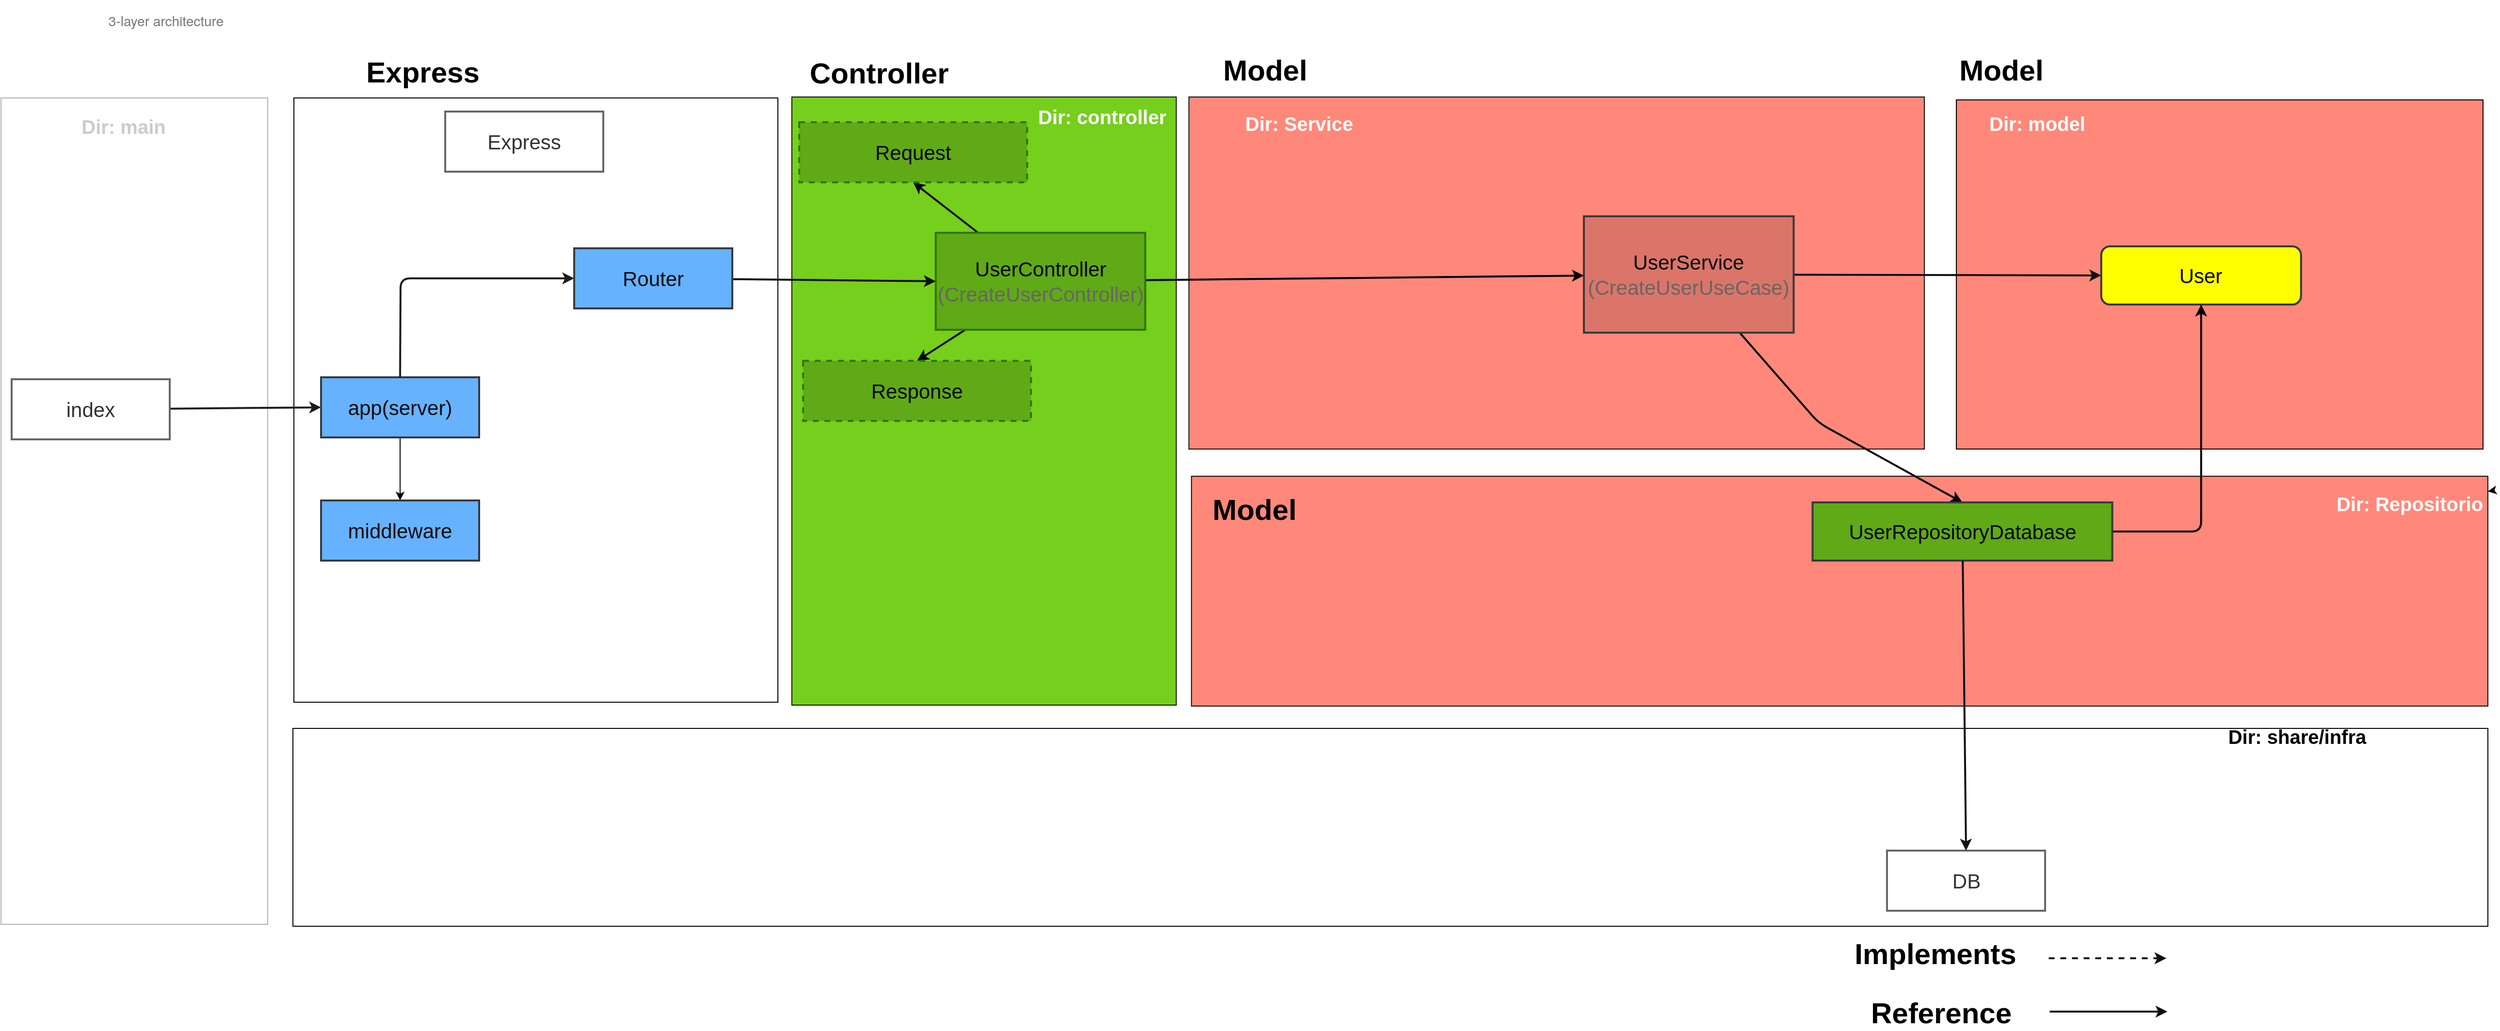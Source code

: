 <mxfile>
    <diagram id="N5KQSoFaKO_3qXM0kVTW" name="UC001">
        <mxGraphModel dx="-3278" dy="7387" grid="0" gridSize="10" guides="1" tooltips="1" connect="1" arrows="1" fold="1" page="1" pageScale="1" pageWidth="827" pageHeight="1169" background="#ffffff" math="0" shadow="0">
            <root>
                <mxCell id="0"/>
                <mxCell id="1" parent="0"/>
                <mxCell id="901" value="" style="shape=note;whiteSpace=wrap;html=1;backgroundOutline=1;darkOpacity=0.05;fillColor=#FFFFFF;strokeColor=#B3B3B3;size=0;fontSize=10;fontColor=#ffffff;perimeterSpacing=1;rounded=1;" parent="1" vertex="1">
                    <mxGeometry x="4970" y="-5698" width="275" height="852" as="geometry"/>
                </mxCell>
                <mxCell id="781" value="" style="shape=note;whiteSpace=wrap;html=1;backgroundOutline=1;darkOpacity=0.05;fillColor=none;size=0;fontSize=10;perimeterSpacing=1;rounded=1;" parent="1" vertex="1">
                    <mxGeometry x="5272" y="-5698" width="499" height="623" as="geometry"/>
                </mxCell>
                <mxCell id="782" value="" style="shape=note;whiteSpace=wrap;html=1;backgroundOutline=1;darkOpacity=0.05;fillColor=#FF887A;strokeColor=#0F0F0F;size=0;fontSize=10;fontColor=#ffffff;rounded=1;" parent="1" vertex="1">
                    <mxGeometry x="6197.37" y="-5308" width="1336.63" height="237" as="geometry"/>
                </mxCell>
                <mxCell id="783" value="" style="shape=note;whiteSpace=wrap;html=1;backgroundOutline=1;darkOpacity=0.05;fillColor=#75CF1C;strokeColor=#0F0F0F;size=0;fontSize=10;fontColor=#ffffff;rounded=1;" parent="1" vertex="1">
                    <mxGeometry x="5785.37" y="-5699" width="396.38" height="627" as="geometry"/>
                </mxCell>
                <mxCell id="784" value="" style="shape=note;whiteSpace=wrap;html=1;backgroundOutline=1;darkOpacity=0.05;fillColor=none;size=0;fontSize=10;rounded=1;" parent="1" vertex="1">
                    <mxGeometry x="5271" y="-5048" width="2263" height="204" as="geometry"/>
                </mxCell>
                <mxCell id="785" value="" style="shape=note;whiteSpace=wrap;html=1;backgroundOutline=1;darkOpacity=0.05;fillColor=#FF887A;strokeColor=#000000;size=0;fontSize=10;fontColor=#000000;strokeWidth=1;rounded=1;" parent="1" vertex="1">
                    <mxGeometry x="6986" y="-5696" width="543" height="360" as="geometry"/>
                </mxCell>
                <mxCell id="786" value="" style="shape=note;whiteSpace=wrap;html=1;backgroundOutline=1;darkOpacity=0.05;fillColor=#FF887A;strokeColor=#0F0F0F;size=0;fontSize=10;fontColor=#050505;rounded=1;" parent="1" vertex="1">
                    <mxGeometry x="6194.75" y="-5699" width="758.25" height="363" as="geometry"/>
                </mxCell>
                <mxCell id="787" value="Model" style="text;html=1;strokeColor=none;fillColor=none;align=center;verticalAlign=middle;whiteSpace=wrap;rounded=1;fontColor=#000000;fontSize=30;fontStyle=1" parent="1" vertex="1">
                    <mxGeometry x="6970" y="-5742" width="125" height="30" as="geometry"/>
                </mxCell>
                <mxCell id="789" style="edgeStyle=none;html=1;strokeColor=#000000;strokeWidth=2;entryX=0.5;entryY=0;entryDx=0;entryDy=0;" parent="1" source="796" target="803" edge="1">
                    <mxGeometry relative="1" as="geometry">
                        <Array as="points">
                            <mxPoint x="6844" y="-5363"/>
                        </Array>
                        <mxPoint x="6765" y="-5415" as="targetPoint"/>
                    </mxGeometry>
                </mxCell>
                <mxCell id="793" style="edgeStyle=none;html=1;entryX=0;entryY=0.5;entryDx=0;entryDy=0;fontSize=21;fontColor=#030303;strokeColor=#0F0F0F;strokeWidth=2;" parent="1" source="796" target="799" edge="1">
                    <mxGeometry relative="1" as="geometry"/>
                </mxCell>
                <mxCell id="796" value="UserService&lt;br&gt;&lt;font color=&quot;#666666&quot;&gt;(CreateUserUseCase)&lt;/font&gt;" style="rounded=0;whiteSpace=wrap;html=1;fillColor=#DB7569;strokeColor=#36393d;strokeWidth=2;fontColor=#050505;arcSize=0;fontSize=21;" parent="1" vertex="1">
                    <mxGeometry x="6602" y="-5576" width="216.25" height="120" as="geometry"/>
                </mxCell>
                <mxCell id="799" value="User" style="rounded=1;whiteSpace=wrap;html=1;fillColor=#FFFF00;strokeColor=#36393d;strokeWidth=2;fontColor=#050505;fontSize=21;" parent="1" vertex="1">
                    <mxGeometry x="7135.37" y="-5545" width="206" height="60" as="geometry"/>
                </mxCell>
                <mxCell id="801" style="edgeStyle=none;html=1;entryX=0.5;entryY=1;entryDx=0;entryDy=0;fontSize=30;strokeColor=#000000;strokeWidth=2;exitX=1;exitY=0.5;exitDx=0;exitDy=0;" parent="1" source="803" target="799" edge="1">
                    <mxGeometry relative="1" as="geometry">
                        <Array as="points">
                            <mxPoint x="7238.37" y="-5251"/>
                        </Array>
                    </mxGeometry>
                </mxCell>
                <mxCell id="803" value="UserRepositoryDatabase" style="rounded=1;whiteSpace=wrap;html=1;fillColor=#60A917;strokeColor=#36393d;strokeWidth=2;fontColor=#050505;arcSize=0;fontSize=21;" parent="1" vertex="1">
                    <mxGeometry x="6837.75" y="-5281" width="309" height="60" as="geometry"/>
                </mxCell>
                <mxCell id="804" value="DB" style="rounded=1;whiteSpace=wrap;html=1;fillColor=#FFFFFF;strokeColor=#666666;strokeWidth=2;fontColor=#333333;arcSize=0;fontSize=21;" parent="1" vertex="1">
                    <mxGeometry x="6914.5" y="-4922" width="163" height="62" as="geometry"/>
                </mxCell>
                <mxCell id="805" value="Model" style="text;html=1;strokeColor=none;fillColor=none;align=center;verticalAlign=middle;whiteSpace=wrap;rounded=1;fontColor=#000000;fontSize=30;fontStyle=1" parent="1" vertex="1">
                    <mxGeometry x="6210.75" y="-5742" width="125" height="30" as="geometry"/>
                </mxCell>
                <mxCell id="807" style="edgeStyle=none;html=1;fontSize=30;strokeColor=#000000;strokeWidth=2;" parent="1" source="813" target="796" edge="1">
                    <mxGeometry relative="1" as="geometry">
                        <mxPoint x="6223.25" y="-5513" as="targetPoint"/>
                    </mxGeometry>
                </mxCell>
                <mxCell id="811" style="edgeStyle=none;html=1;entryX=0.5;entryY=1;entryDx=0;entryDy=0;strokeColor=#0A0A0A;strokeWidth=2;" parent="1" source="813" target="839" edge="1">
                    <mxGeometry relative="1" as="geometry"/>
                </mxCell>
                <mxCell id="812" style="edgeStyle=none;html=1;entryX=0.5;entryY=0;entryDx=0;entryDy=0;strokeColor=#0A0A0A;strokeWidth=2;" parent="1" source="813" target="838" edge="1">
                    <mxGeometry relative="1" as="geometry"/>
                </mxCell>
                <mxCell id="813" value="&lt;font style=&quot;font-size: 21px&quot;&gt;&lt;font color=&quot;#050505&quot;&gt;UserController&lt;/font&gt;&lt;br&gt;&lt;font color=&quot;#666666&quot;&gt;(CreateUserController)&lt;/font&gt;&lt;/font&gt;" style="rounded=1;whiteSpace=wrap;html=1;fillColor=#60A917;strokeColor=#2D7600;strokeWidth=2;fontColor=#030303;arcSize=0;fontSize=21;" parent="1" vertex="1">
                    <mxGeometry x="5933.75" y="-5559" width="216" height="100" as="geometry"/>
                </mxCell>
                <mxCell id="814" value="Controller" style="text;html=1;strokeColor=none;fillColor=none;align=center;verticalAlign=middle;whiteSpace=wrap;rounded=1;fontColor=#000000;fontSize=30;fontStyle=1" parent="1" vertex="1">
                    <mxGeometry x="5785.37" y="-5739" width="181" height="30" as="geometry"/>
                </mxCell>
                <mxCell id="816" style="edgeStyle=none;html=1;strokeColor=#0F0F0F;strokeWidth=2;entryX=0;entryY=0.5;entryDx=0;entryDy=0;" parent="1" source="818" target="813" edge="1">
                    <mxGeometry relative="1" as="geometry">
                        <mxPoint x="5532" y="-5512.44" as="targetPoint"/>
                    </mxGeometry>
                </mxCell>
                <mxCell id="818" value="Router" style="rounded=1;whiteSpace=wrap;html=1;fillColor=#66B2FF;strokeColor=#36393D;strokeWidth=2;fontColor=#0D0D0D;arcSize=0;fontSize=21;" parent="1" vertex="1">
                    <mxGeometry x="5561" y="-5543" width="163" height="62" as="geometry"/>
                </mxCell>
                <mxCell id="819" value="Express" style="rounded=1;whiteSpace=wrap;html=1;fillColor=#FFFFFF;strokeColor=#666666;strokeWidth=2;fontColor=#333333;arcSize=0;fontSize=21;" parent="1" vertex="1">
                    <mxGeometry x="5428" y="-5684" width="163" height="62" as="geometry"/>
                </mxCell>
                <mxCell id="820" style="edgeStyle=none;html=1;entryX=0;entryY=0.5;entryDx=0;entryDy=0;fontSize=23;strokeColor=#1C1C1C;strokeWidth=2;" parent="1" source="821" target="0icWfnDGlXqkBCbj08HF-937" edge="1">
                    <mxGeometry relative="1" as="geometry"/>
                </mxCell>
                <mxCell id="821" value="index" style="rounded=1;whiteSpace=wrap;html=1;fillColor=#FFFFFF;strokeColor=#666666;strokeWidth=2;fontColor=#333333;arcSize=0;fontSize=21;" parent="1" vertex="1">
                    <mxGeometry x="4981" y="-5408" width="163" height="62" as="geometry"/>
                </mxCell>
                <mxCell id="822" value="Express" style="text;html=1;strokeColor=none;fillColor=none;align=center;verticalAlign=middle;whiteSpace=wrap;rounded=1;fontColor=#000000;fontSize=30;fontStyle=1" parent="1" vertex="1">
                    <mxGeometry x="5291" y="-5740.5" width="228" height="30" as="geometry"/>
                </mxCell>
                <mxCell id="830" style="edgeStyle=none;html=1;strokeColor=#0F0F0F;strokeWidth=2;dashed=1;" parent="1" edge="1">
                    <mxGeometry relative="1" as="geometry">
                        <mxPoint x="7081.25" y="-4811" as="sourcePoint"/>
                        <mxPoint x="7202.61" y="-4811" as="targetPoint"/>
                    </mxGeometry>
                </mxCell>
                <mxCell id="831" value="Implements" style="text;html=1;strokeColor=none;fillColor=none;align=center;verticalAlign=middle;whiteSpace=wrap;rounded=1;fontColor=#000000;fontSize=30;fontStyle=1" parent="1" vertex="1">
                    <mxGeometry x="6901.75" y="-4831" width="125" height="30" as="geometry"/>
                </mxCell>
                <mxCell id="832" style="edgeStyle=none;html=1;strokeColor=#0F0F0F;strokeWidth=2;" parent="1" edge="1">
                    <mxGeometry relative="1" as="geometry">
                        <mxPoint x="7082.25" y="-4756" as="sourcePoint"/>
                        <mxPoint x="7203.61" y="-4756" as="targetPoint"/>
                    </mxGeometry>
                </mxCell>
                <mxCell id="833" value="Reference" style="text;html=1;strokeColor=none;fillColor=none;align=center;verticalAlign=middle;whiteSpace=wrap;rounded=1;fontColor=#000000;fontSize=30;fontStyle=1" parent="1" vertex="1">
                    <mxGeometry x="6908.25" y="-4770" width="125" height="30" as="geometry"/>
                </mxCell>
                <mxCell id="835" style="edgeStyle=none;html=1;entryX=0.5;entryY=0;entryDx=0;entryDy=0;fontSize=21;fontColor=#030303;strokeColor=#0F0F0F;strokeWidth=2;" parent="1" source="803" target="804" edge="1">
                    <mxGeometry relative="1" as="geometry">
                        <mxPoint x="6995.703" y="-4966" as="sourcePoint"/>
                    </mxGeometry>
                </mxCell>
                <mxCell id="837" value="&lt;span style=&quot;color: rgb(117 , 117 , 117) ; font-family: &amp;quot;sohne&amp;quot; , &amp;quot;helvetica neue&amp;quot; , &amp;quot;helvetica&amp;quot; , &amp;quot;arial&amp;quot; , sans-serif ; font-size: 14px ; font-style: normal ; font-weight: 400 ; letter-spacing: normal ; text-align: center ; text-indent: 0px ; text-transform: none ; word-spacing: 0px ; background-color: rgb(255 , 255 , 255) ; display: inline ; float: none&quot;&gt;&amp;nbsp;3-layer architecture&lt;/span&gt;" style="text;whiteSpace=wrap;html=1;fontSize=21;fontColor=#030303;" parent="1" vertex="1">
                    <mxGeometry x="5075.367" y="-5799" width="213" height="42" as="geometry"/>
                </mxCell>
                <mxCell id="838" value="Response" style="rounded=1;whiteSpace=wrap;html=1;fillColor=#60A917;strokeColor=#2D7600;strokeWidth=2;fontColor=#050505;arcSize=0;fontSize=21;dashed=1;" parent="1" vertex="1">
                    <mxGeometry x="5797" y="-5427" width="235" height="62" as="geometry"/>
                </mxCell>
                <mxCell id="839" value="Request" style="rounded=1;whiteSpace=wrap;html=1;fillColor=#60A917;strokeColor=#2D7600;strokeWidth=2;fontColor=#050505;arcSize=0;fontSize=21;dashed=1;" parent="1" vertex="1">
                    <mxGeometry x="5793" y="-5673" width="235" height="62" as="geometry"/>
                </mxCell>
                <mxCell id="915" style="edgeStyle=none;html=1;" edge="1" parent="1" source="0icWfnDGlXqkBCbj08HF-919" target="782">
                    <mxGeometry relative="1" as="geometry"/>
                </mxCell>
                <mxCell id="0icWfnDGlXqkBCbj08HF-919" value="Dir: Repositorio" style="text;html=1;strokeColor=none;fillColor=none;align=center;verticalAlign=middle;whiteSpace=wrap;rounded=1;fontColor=#FFFFFF;fontSize=20;fontStyle=1" parent="1" vertex="1">
                    <mxGeometry x="7370" y="-5295" width="166.63" height="30" as="geometry"/>
                </mxCell>
                <mxCell id="0icWfnDGlXqkBCbj08HF-924" value="Dir: Service" style="text;html=1;strokeColor=none;fillColor=none;align=center;verticalAlign=middle;whiteSpace=wrap;rounded=1;fontColor=#FFFFFF;fontSize=20;fontStyle=1" parent="1" vertex="1">
                    <mxGeometry x="6203" y="-5687" width="211.13" height="30" as="geometry"/>
                </mxCell>
                <mxCell id="0icWfnDGlXqkBCbj08HF-925" value="Dir: share/infra" style="text;html=1;strokeColor=none;fillColor=none;align=center;verticalAlign=middle;whiteSpace=wrap;rounded=1;fontColor=#000000;fontSize=20;fontStyle=1" parent="1" vertex="1">
                    <mxGeometry x="7232" y="-5055" width="211.13" height="30" as="geometry"/>
                </mxCell>
                <mxCell id="0icWfnDGlXqkBCbj08HF-927" value="Dir: Infra" style="text;html=1;strokeColor=none;fillColor=none;align=center;verticalAlign=middle;whiteSpace=wrap;rounded=1;fontColor=#FFFFFF;fontSize=20;fontStyle=1" parent="1" vertex="1">
                    <mxGeometry x="7354" y="-4890" width="166.63" height="30" as="geometry"/>
                </mxCell>
                <mxCell id="0icWfnDGlXqkBCbj08HF-928" value="Dir: Infra/http" style="text;html=1;strokeColor=none;fillColor=none;align=center;verticalAlign=middle;whiteSpace=wrap;rounded=1;fontColor=#FFFFFF;fontSize=20;fontStyle=1" parent="1" vertex="1">
                    <mxGeometry x="5612.37" y="-5699" width="166.63" height="30" as="geometry"/>
                </mxCell>
                <mxCell id="0icWfnDGlXqkBCbj08HF-934" value="Dir: main" style="text;html=1;strokeColor=none;fillColor=none;align=center;verticalAlign=middle;whiteSpace=wrap;rounded=1;fontColor=#CCCCCC;fontSize=20;fontStyle=1" parent="1" vertex="1">
                    <mxGeometry x="5013" y="-5684" width="166.63" height="30" as="geometry"/>
                </mxCell>
                <mxCell id="0icWfnDGlXqkBCbj08HF-941" style="edgeStyle=orthogonalEdgeStyle;rounded=0;orthogonalLoop=1;jettySize=auto;html=1;fontSize=20;fontColor=#B3B3B3;" parent="1" source="0icWfnDGlXqkBCbj08HF-937" target="0icWfnDGlXqkBCbj08HF-940" edge="1">
                    <mxGeometry relative="1" as="geometry"/>
                </mxCell>
                <mxCell id="0icWfnDGlXqkBCbj08HF-937" value="app(server)" style="rounded=1;whiteSpace=wrap;html=1;fillColor=#66B2FF;strokeColor=#36393D;strokeWidth=2;fontColor=#0D0D0D;arcSize=0;fontSize=21;" parent="1" vertex="1">
                    <mxGeometry x="5300" y="-5410" width="163" height="62" as="geometry"/>
                </mxCell>
                <mxCell id="0icWfnDGlXqkBCbj08HF-939" style="edgeStyle=none;html=1;entryX=0;entryY=0.5;entryDx=0;entryDy=0;fontSize=23;strokeColor=#1C1C1C;strokeWidth=2;exitX=0.5;exitY=0;exitDx=0;exitDy=0;" parent="1" source="0icWfnDGlXqkBCbj08HF-937" target="818" edge="1">
                    <mxGeometry relative="1" as="geometry">
                        <mxPoint x="5134.054" y="-5231" as="sourcePoint"/>
                        <mxPoint x="5381.5" y="-5481" as="targetPoint"/>
                        <Array as="points">
                            <mxPoint x="5382" y="-5512"/>
                        </Array>
                    </mxGeometry>
                </mxCell>
                <mxCell id="0icWfnDGlXqkBCbj08HF-940" value="middleware" style="rounded=1;whiteSpace=wrap;html=1;fillColor=#66B2FF;strokeColor=#36393D;strokeWidth=2;fontColor=#0D0D0D;arcSize=0;fontSize=21;" parent="1" vertex="1">
                    <mxGeometry x="5300" y="-5283" width="163" height="62" as="geometry"/>
                </mxCell>
                <mxCell id="914" value="Model" style="text;html=1;strokeColor=none;fillColor=none;align=center;verticalAlign=middle;whiteSpace=wrap;rounded=1;fontColor=#000000;fontSize=30;fontStyle=1" vertex="1" parent="1">
                    <mxGeometry x="6200" y="-5289" width="125" height="30" as="geometry"/>
                </mxCell>
                <mxCell id="917" value="Dir: model" style="text;html=1;strokeColor=none;fillColor=none;align=center;verticalAlign=middle;whiteSpace=wrap;rounded=1;fontColor=#FFFFFF;fontSize=20;fontStyle=1" vertex="1" parent="1">
                    <mxGeometry x="6986" y="-5687" width="166.63" height="30" as="geometry"/>
                </mxCell>
                <mxCell id="918" value="Dir: controller" style="text;html=1;strokeColor=none;fillColor=none;align=center;verticalAlign=middle;whiteSpace=wrap;rounded=1;fontColor=#FFFFFF;fontSize=20;fontStyle=1" vertex="1" parent="1">
                    <mxGeometry x="6022" y="-5694" width="166.63" height="30" as="geometry"/>
                </mxCell>
            </root>
        </mxGraphModel>
    </diagram>
</mxfile>